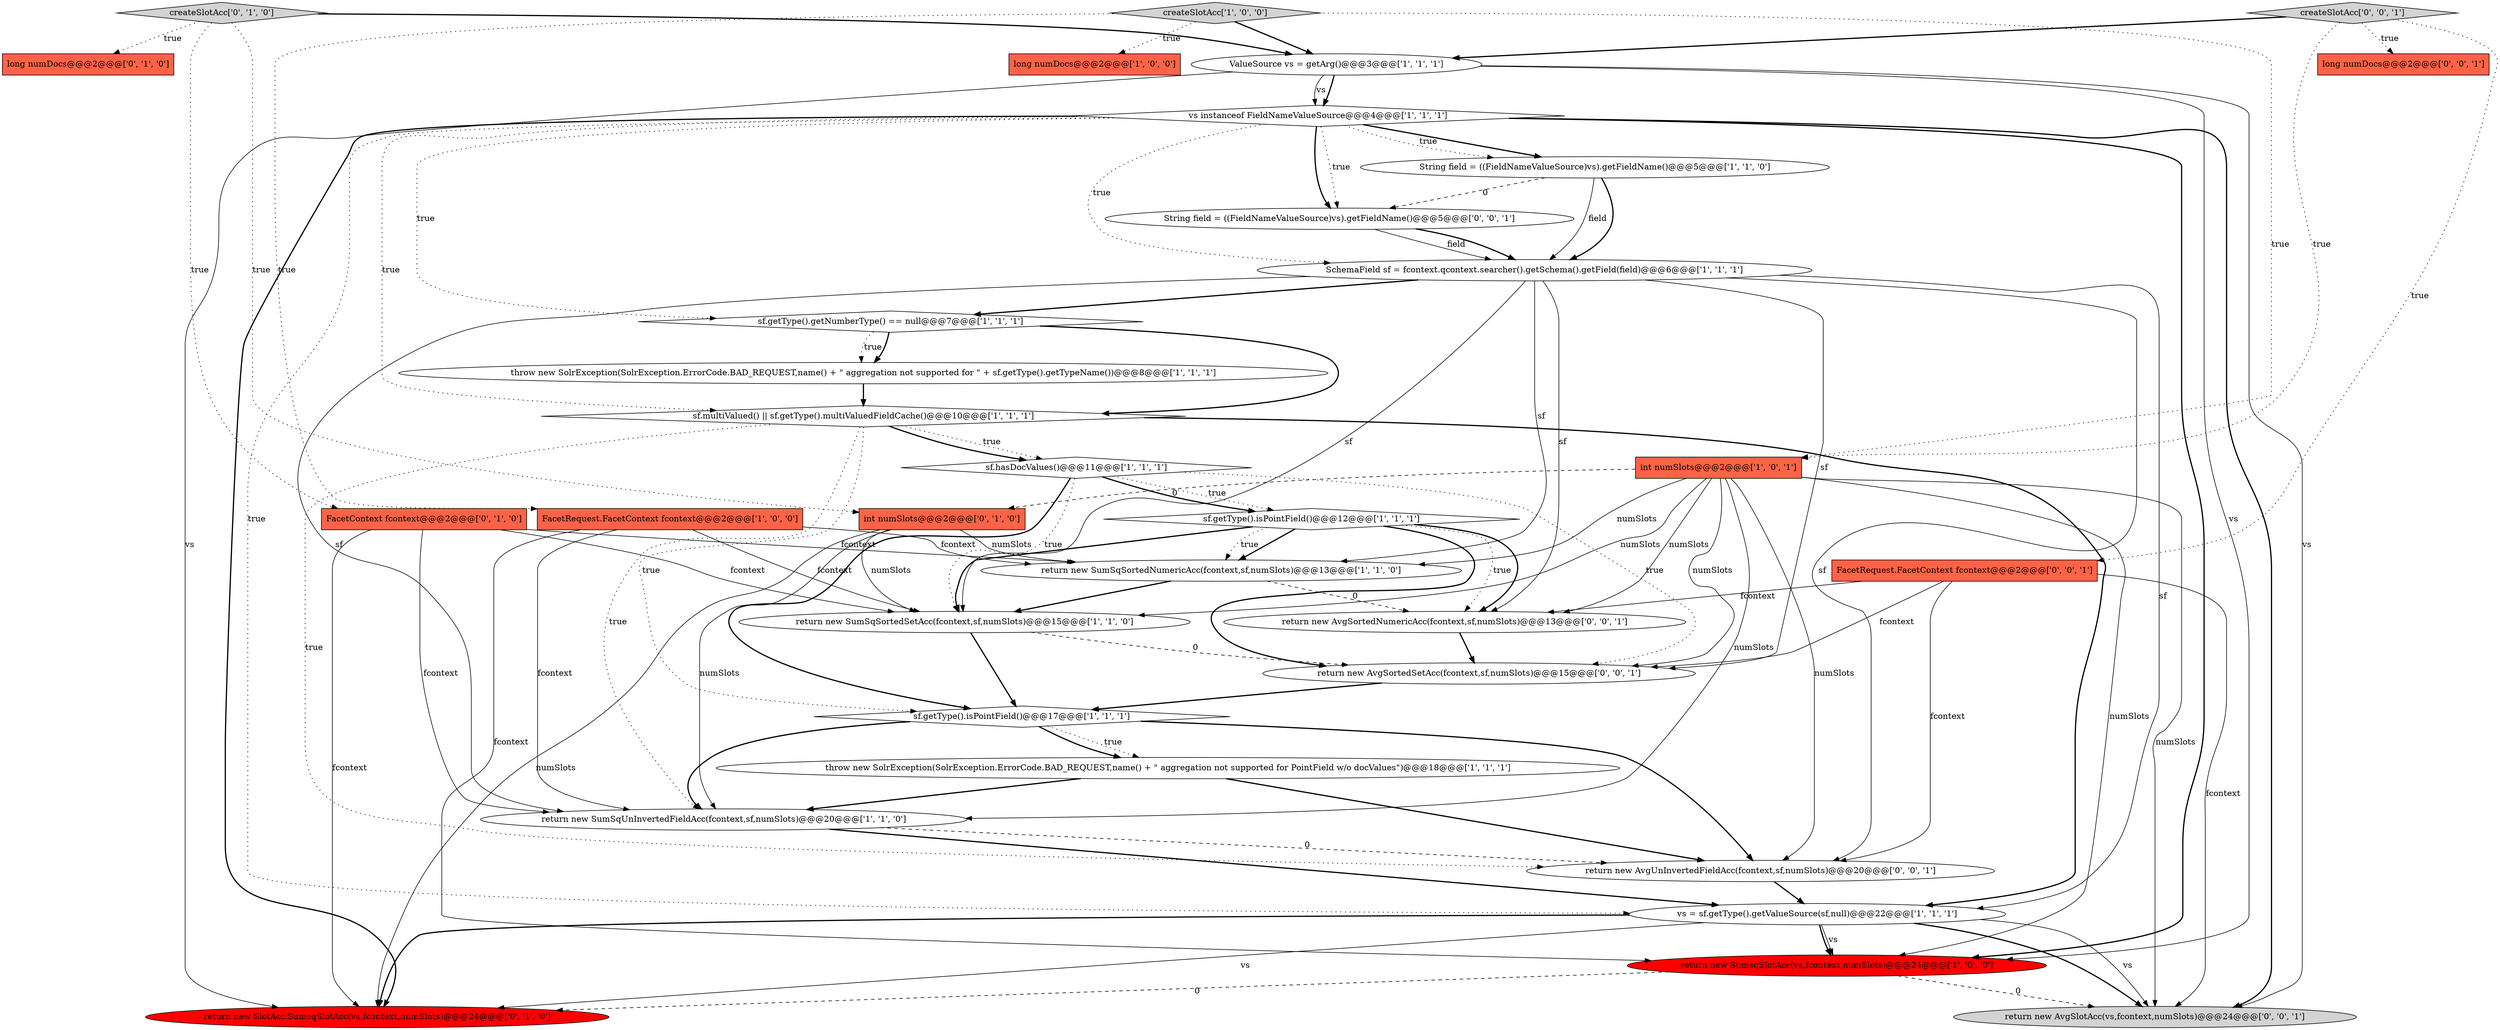 digraph {
12 [style = filled, label = "return new SumSqSortedSetAcc(fcontext,sf,numSlots)@@@15@@@['1', '1', '0']", fillcolor = white, shape = ellipse image = "AAA0AAABBB1BBB"];
30 [style = filled, label = "FacetRequest.FacetContext fcontext@@@2@@@['0', '0', '1']", fillcolor = tomato, shape = box image = "AAA0AAABBB3BBB"];
10 [style = filled, label = "sf.hasDocValues()@@@11@@@['1', '1', '1']", fillcolor = white, shape = diamond image = "AAA0AAABBB1BBB"];
6 [style = filled, label = "createSlotAcc['1', '0', '0']", fillcolor = lightgray, shape = diamond image = "AAA0AAABBB1BBB"];
25 [style = filled, label = "return new AvgUnInvertedFieldAcc(fcontext,sf,numSlots)@@@20@@@['0', '0', '1']", fillcolor = white, shape = ellipse image = "AAA0AAABBB3BBB"];
3 [style = filled, label = "sf.getType().isPointField()@@@12@@@['1', '1', '1']", fillcolor = white, shape = diamond image = "AAA0AAABBB1BBB"];
7 [style = filled, label = "long numDocs@@@2@@@['1', '0', '0']", fillcolor = tomato, shape = box image = "AAA0AAABBB1BBB"];
9 [style = filled, label = "vs instanceof FieldNameValueSource@@@4@@@['1', '1', '1']", fillcolor = white, shape = diamond image = "AAA0AAABBB1BBB"];
1 [style = filled, label = "String field = ((FieldNameValueSource)vs).getFieldName()@@@5@@@['1', '1', '0']", fillcolor = white, shape = ellipse image = "AAA0AAABBB1BBB"];
32 [style = filled, label = "return new AvgSlotAcc(vs,fcontext,numSlots)@@@24@@@['0', '0', '1']", fillcolor = lightgray, shape = ellipse image = "AAA0AAABBB3BBB"];
0 [style = filled, label = "FacetRequest.FacetContext fcontext@@@2@@@['1', '0', '0']", fillcolor = tomato, shape = box image = "AAA0AAABBB1BBB"];
29 [style = filled, label = "long numDocs@@@2@@@['0', '0', '1']", fillcolor = tomato, shape = box image = "AAA0AAABBB3BBB"];
24 [style = filled, label = "createSlotAcc['0', '1', '0']", fillcolor = lightgray, shape = diamond image = "AAA0AAABBB2BBB"];
11 [style = filled, label = "return new SumSqSortedNumericAcc(fcontext,sf,numSlots)@@@13@@@['1', '1', '0']", fillcolor = white, shape = ellipse image = "AAA0AAABBB1BBB"];
13 [style = filled, label = "sf.multiValued() || sf.getType().multiValuedFieldCache()@@@10@@@['1', '1', '1']", fillcolor = white, shape = diamond image = "AAA0AAABBB1BBB"];
27 [style = filled, label = "String field = ((FieldNameValueSource)vs).getFieldName()@@@5@@@['0', '0', '1']", fillcolor = white, shape = ellipse image = "AAA0AAABBB3BBB"];
2 [style = filled, label = "sf.getType().getNumberType() == null@@@7@@@['1', '1', '1']", fillcolor = white, shape = diamond image = "AAA0AAABBB1BBB"];
8 [style = filled, label = "throw new SolrException(SolrException.ErrorCode.BAD_REQUEST,name() + \" aggregation not supported for \" + sf.getType().getTypeName())@@@8@@@['1', '1', '1']", fillcolor = white, shape = ellipse image = "AAA0AAABBB1BBB"];
15 [style = filled, label = "sf.getType().isPointField()@@@17@@@['1', '1', '1']", fillcolor = white, shape = diamond image = "AAA0AAABBB1BBB"];
4 [style = filled, label = "throw new SolrException(SolrException.ErrorCode.BAD_REQUEST,name() + \" aggregation not supported for PointField w/o docValues\")@@@18@@@['1', '1', '1']", fillcolor = white, shape = ellipse image = "AAA0AAABBB1BBB"];
18 [style = filled, label = "ValueSource vs = getArg()@@@3@@@['1', '1', '1']", fillcolor = white, shape = ellipse image = "AAA0AAABBB1BBB"];
26 [style = filled, label = "return new AvgSortedNumericAcc(fcontext,sf,numSlots)@@@13@@@['0', '0', '1']", fillcolor = white, shape = ellipse image = "AAA0AAABBB3BBB"];
20 [style = filled, label = "FacetContext fcontext@@@2@@@['0', '1', '0']", fillcolor = tomato, shape = box image = "AAA0AAABBB2BBB"];
22 [style = filled, label = "long numDocs@@@2@@@['0', '1', '0']", fillcolor = tomato, shape = box image = "AAA0AAABBB2BBB"];
31 [style = filled, label = "createSlotAcc['0', '0', '1']", fillcolor = lightgray, shape = diamond image = "AAA0AAABBB3BBB"];
17 [style = filled, label = "int numSlots@@@2@@@['1', '0', '1']", fillcolor = tomato, shape = box image = "AAA0AAABBB1BBB"];
28 [style = filled, label = "return new AvgSortedSetAcc(fcontext,sf,numSlots)@@@15@@@['0', '0', '1']", fillcolor = white, shape = ellipse image = "AAA0AAABBB3BBB"];
23 [style = filled, label = "int numSlots@@@2@@@['0', '1', '0']", fillcolor = tomato, shape = box image = "AAA1AAABBB2BBB"];
16 [style = filled, label = "return new SumsqSlotAcc(vs,fcontext,numSlots)@@@24@@@['1', '0', '0']", fillcolor = red, shape = ellipse image = "AAA1AAABBB1BBB"];
21 [style = filled, label = "return new SlotAcc.SumsqSlotAcc(vs,fcontext,numSlots)@@@24@@@['0', '1', '0']", fillcolor = red, shape = ellipse image = "AAA1AAABBB2BBB"];
5 [style = filled, label = "vs = sf.getType().getValueSource(sf,null)@@@22@@@['1', '1', '1']", fillcolor = white, shape = ellipse image = "AAA0AAABBB1BBB"];
14 [style = filled, label = "SchemaField sf = fcontext.qcontext.searcher().getSchema().getField(field)@@@6@@@['1', '1', '1']", fillcolor = white, shape = ellipse image = "AAA0AAABBB1BBB"];
19 [style = filled, label = "return new SumSqUnInvertedFieldAcc(fcontext,sf,numSlots)@@@20@@@['1', '1', '0']", fillcolor = white, shape = ellipse image = "AAA0AAABBB1BBB"];
16->32 [style = dashed, label="0"];
4->25 [style = bold, label=""];
27->14 [style = solid, label="field"];
15->25 [style = bold, label=""];
1->27 [style = dashed, label="0"];
10->3 [style = dotted, label="true"];
18->16 [style = solid, label="vs"];
14->5 [style = solid, label="sf"];
30->26 [style = solid, label="fcontext"];
0->12 [style = solid, label="fcontext"];
13->10 [style = dotted, label="true"];
14->11 [style = solid, label="sf"];
20->11 [style = solid, label="fcontext"];
9->16 [style = bold, label=""];
19->5 [style = bold, label=""];
14->25 [style = solid, label="sf"];
17->11 [style = solid, label="numSlots"];
9->21 [style = bold, label=""];
30->32 [style = solid, label="fcontext"];
13->15 [style = dotted, label="true"];
17->26 [style = solid, label="numSlots"];
26->28 [style = bold, label=""];
6->0 [style = dotted, label="true"];
14->19 [style = solid, label="sf"];
2->8 [style = dotted, label="true"];
17->16 [style = solid, label="numSlots"];
17->32 [style = solid, label="numSlots"];
13->25 [style = dotted, label="true"];
9->32 [style = bold, label=""];
23->11 [style = solid, label="numSlots"];
4->19 [style = bold, label=""];
3->11 [style = bold, label=""];
0->11 [style = solid, label="fcontext"];
13->19 [style = dotted, label="true"];
3->26 [style = dotted, label="true"];
11->12 [style = bold, label=""];
24->18 [style = bold, label=""];
16->21 [style = dashed, label="0"];
5->16 [style = solid, label="vs"];
5->21 [style = bold, label=""];
18->32 [style = solid, label="vs"];
31->30 [style = dotted, label="true"];
24->22 [style = dotted, label="true"];
9->13 [style = dotted, label="true"];
31->17 [style = dotted, label="true"];
18->9 [style = bold, label=""];
13->5 [style = bold, label=""];
6->7 [style = dotted, label="true"];
17->23 [style = dashed, label="0"];
19->25 [style = dashed, label="0"];
9->1 [style = bold, label=""];
31->29 [style = dotted, label="true"];
17->19 [style = solid, label="numSlots"];
0->16 [style = solid, label="fcontext"];
13->10 [style = bold, label=""];
5->32 [style = solid, label="vs"];
30->28 [style = solid, label="fcontext"];
10->28 [style = dotted, label="true"];
27->14 [style = bold, label=""];
5->21 [style = solid, label="vs"];
6->18 [style = bold, label=""];
11->26 [style = dashed, label="0"];
17->12 [style = solid, label="numSlots"];
3->26 [style = bold, label=""];
17->28 [style = solid, label="numSlots"];
3->12 [style = bold, label=""];
15->19 [style = bold, label=""];
9->27 [style = bold, label=""];
5->16 [style = bold, label=""];
5->32 [style = bold, label=""];
3->28 [style = bold, label=""];
24->23 [style = dotted, label="true"];
20->21 [style = solid, label="fcontext"];
24->20 [style = dotted, label="true"];
30->25 [style = solid, label="fcontext"];
9->1 [style = dotted, label="true"];
25->5 [style = bold, label=""];
14->2 [style = bold, label=""];
1->14 [style = solid, label="field"];
0->19 [style = solid, label="fcontext"];
8->13 [style = bold, label=""];
9->5 [style = dotted, label="true"];
3->11 [style = dotted, label="true"];
10->12 [style = dotted, label="true"];
28->15 [style = bold, label=""];
10->15 [style = bold, label=""];
23->21 [style = solid, label="numSlots"];
23->19 [style = solid, label="numSlots"];
12->15 [style = bold, label=""];
20->19 [style = solid, label="fcontext"];
10->3 [style = bold, label=""];
31->18 [style = bold, label=""];
14->12 [style = solid, label="sf"];
6->17 [style = dotted, label="true"];
9->14 [style = dotted, label="true"];
15->4 [style = dotted, label="true"];
2->13 [style = bold, label=""];
14->28 [style = solid, label="sf"];
9->27 [style = dotted, label="true"];
23->12 [style = solid, label="numSlots"];
12->28 [style = dashed, label="0"];
9->2 [style = dotted, label="true"];
15->4 [style = bold, label=""];
18->21 [style = solid, label="vs"];
1->14 [style = bold, label=""];
18->9 [style = solid, label="vs"];
14->26 [style = solid, label="sf"];
2->8 [style = bold, label=""];
17->25 [style = solid, label="numSlots"];
20->12 [style = solid, label="fcontext"];
}

